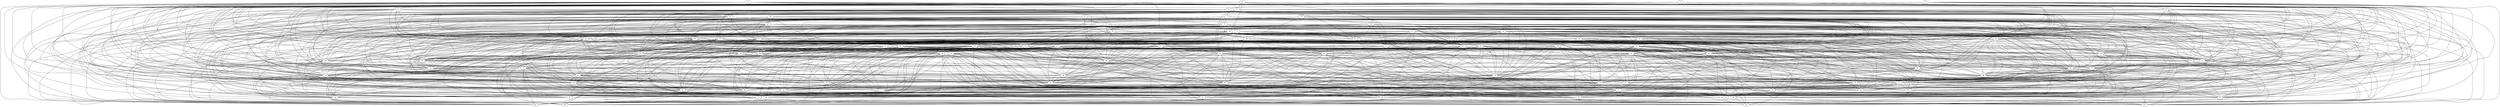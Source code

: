 graph g {0;1;2;3;4;5;6;7;8;9;10;11;12;13;14;15;16;17;18;19;20;21;22;23;24;25;26;27;28;29;30;31;32;33;34;35;36;37;38;39;40;41;42;43;44;45;46;47;48;49;50;51;52;53;54;55;56;57;58;59;60;61;62;63;64;65;66;67;68;69;70;71;72;73;74;75;76;77;78;79;80;81;82;83;84;85;86;87;88;89;90;91;92;93;94;95;96;97;98;99;0 -- 1;0 -- 4;0 -- 25;0 -- 30;0 -- 35;0 -- 40;0 -- 45;0 -- 51;0 -- 54;0 -- 56;0 -- 59;0 -- 61;0 -- 64;0 -- 66;0 -- 69;0 -- 71;0 -- 74;0 -- 75;0 -- 84;0 -- 86;0 -- 91;0 -- 99;1 -- 2;1 -- 26;1 -- 31;1 -- 36;1 -- 41;1 -- 46;1 -- 50;1 -- 52;1 -- 55;1 -- 57;1 -- 60;1 -- 62;1 -- 65;1 -- 67;1 -- 70;1 -- 72;1 -- 76;1 -- 80;1 -- 87;1 -- 92;1 -- 95;2 -- 3;2 -- 27;2 -- 32;2 -- 37;2 -- 42;2 -- 47;2 -- 51;2 -- 53;2 -- 56;2 -- 58;2 -- 61;2 -- 63;2 -- 66;2 -- 68;2 -- 71;2 -- 73;2 -- 77;2 -- 81;2 -- 88;2 -- 93;2 -- 96;3 -- 4;3 -- 28;3 -- 33;3 -- 38;3 -- 43;3 -- 48;3 -- 52;3 -- 54;3 -- 57;3 -- 59;3 -- 62;3 -- 64;3 -- 67;3 -- 69;3 -- 72;3 -- 74;3 -- 78;3 -- 82;3 -- 89;3 -- 94;3 -- 97;4 -- 29;4 -- 34;4 -- 39;4 -- 44;4 -- 49;4 -- 50;4 -- 53;4 -- 55;4 -- 58;4 -- 60;4 -- 63;4 -- 65;4 -- 68;4 -- 70;4 -- 73;4 -- 79;4 -- 83;4 -- 85;4 -- 90;4 -- 98;5 -- 6;5 -- 9;5 -- 25;5 -- 34;5 -- 38;5 -- 42;5 -- 46;5 -- 51;5 -- 53;5 -- 55;5 -- 57;5 -- 61;5 -- 64;5 -- 65;5 -- 68;5 -- 72;5 -- 74;5 -- 79;5 -- 80;5 -- 89;5 -- 91;5 -- 96;6 -- 7;6 -- 26;6 -- 30;6 -- 39;6 -- 43;6 -- 47;6 -- 52;6 -- 54;6 -- 56;6 -- 58;6 -- 60;6 -- 62;6 -- 66;6 -- 69;6 -- 70;6 -- 73;6 -- 75;6 -- 81;6 -- 85;6 -- 92;6 -- 97;7 -- 8;7 -- 27;7 -- 31;7 -- 35;7 -- 44;7 -- 48;7 -- 50;7 -- 53;7 -- 57;7 -- 59;7 -- 61;7 -- 63;7 -- 65;7 -- 67;7 -- 71;7 -- 74;7 -- 76;7 -- 82;7 -- 86;7 -- 93;7 -- 98;8 -- 9;8 -- 28;8 -- 32;8 -- 36;8 -- 40;8 -- 49;8 -- 51;8 -- 54;8 -- 55;8 -- 58;8 -- 62;8 -- 64;8 -- 66;8 -- 68;8 -- 70;8 -- 72;8 -- 77;8 -- 83;8 -- 87;8 -- 94;8 -- 99;9 -- 29;9 -- 33;9 -- 37;9 -- 41;9 -- 45;9 -- 50;9 -- 52;9 -- 56;9 -- 59;9 -- 60;9 -- 63;9 -- 67;9 -- 69;9 -- 71;9 -- 73;9 -- 78;9 -- 84;9 -- 88;9 -- 90;9 -- 95;10 -- 11;10 -- 14;10 -- 25;10 -- 33;10 -- 36;10 -- 44;10 -- 47;10 -- 52;10 -- 54;10 -- 55;10 -- 57;10 -- 60;10 -- 63;10 -- 66;10 -- 68;10 -- 71;10 -- 74;10 -- 76;10 -- 84;10 -- 85;10 -- 94;10 -- 96;11 -- 12;11 -- 26;11 -- 34;11 -- 37;11 -- 40;11 -- 48;11 -- 50;11 -- 53;11 -- 56;11 -- 58;11 -- 61;11 -- 64;11 -- 67;11 -- 69;11 -- 70;11 -- 72;11 -- 77;11 -- 80;11 -- 86;11 -- 90;11 -- 97;12 -- 13;12 -- 27;12 -- 30;12 -- 38;12 -- 41;12 -- 49;12 -- 51;12 -- 54;12 -- 57;12 -- 59;12 -- 60;12 -- 62;12 -- 65;12 -- 68;12 -- 71;12 -- 73;12 -- 78;12 -- 81;12 -- 87;12 -- 91;12 -- 98;13 -- 14;13 -- 28;13 -- 31;13 -- 39;13 -- 42;13 -- 45;13 -- 50;13 -- 52;13 -- 55;13 -- 58;13 -- 61;13 -- 63;13 -- 66;13 -- 69;13 -- 72;13 -- 74;13 -- 79;13 -- 82;13 -- 88;13 -- 92;13 -- 99;14 -- 29;14 -- 32;14 -- 35;14 -- 43;14 -- 46;14 -- 51;14 -- 53;14 -- 56;14 -- 59;14 -- 62;14 -- 64;14 -- 65;14 -- 67;14 -- 70;14 -- 73;14 -- 75;14 -- 83;14 -- 89;14 -- 93;14 -- 95;15 -- 16;15 -- 19;15 -- 25;15 -- 32;15 -- 39;15 -- 41;15 -- 48;15 -- 52;15 -- 54;15 -- 56;15 -- 59;15 -- 61;15 -- 63;15 -- 65;15 -- 68;15 -- 70;15 -- 72;15 -- 76;15 -- 81;15 -- 89;15 -- 90;15 -- 99;16 -- 17;16 -- 26;16 -- 33;16 -- 35;16 -- 42;16 -- 49;16 -- 50;16 -- 53;16 -- 55;16 -- 57;16 -- 62;16 -- 64;16 -- 66;16 -- 69;16 -- 71;16 -- 73;16 -- 77;16 -- 82;16 -- 85;16 -- 91;16 -- 95;17 -- 18;17 -- 27;17 -- 34;17 -- 36;17 -- 43;17 -- 45;17 -- 51;17 -- 54;17 -- 56;17 -- 58;17 -- 60;17 -- 63;17 -- 65;17 -- 67;17 -- 72;17 -- 74;17 -- 78;17 -- 83;17 -- 86;17 -- 92;17 -- 96;18 -- 19;18 -- 28;18 -- 30;18 -- 37;18 -- 44;18 -- 46;18 -- 50;18 -- 52;18 -- 57;18 -- 59;18 -- 61;18 -- 64;18 -- 66;18 -- 68;18 -- 70;18 -- 73;18 -- 79;18 -- 84;18 -- 87;18 -- 93;18 -- 97;19 -- 29;19 -- 31;19 -- 38;19 -- 40;19 -- 47;19 -- 51;19 -- 53;19 -- 55;19 -- 58;19 -- 60;19 -- 62;19 -- 67;19 -- 69;19 -- 71;19 -- 74;19 -- 75;19 -- 80;19 -- 88;19 -- 94;19 -- 98;20 -- 21;20 -- 24;20 -- 25;20 -- 31;20 -- 37;20 -- 43;20 -- 49;20 -- 51;20 -- 53;20 -- 57;20 -- 59;20 -- 60;20 -- 63;20 -- 66;20 -- 69;20 -- 70;20 -- 72;20 -- 79;20 -- 81;20 -- 86;20 -- 94;20 -- 95;21 -- 22;21 -- 26;21 -- 32;21 -- 38;21 -- 44;21 -- 45;21 -- 52;21 -- 54;21 -- 55;21 -- 58;21 -- 61;21 -- 64;21 -- 65;21 -- 67;21 -- 71;21 -- 73;21 -- 75;21 -- 82;21 -- 87;21 -- 90;21 -- 96;22 -- 23;22 -- 27;22 -- 33;22 -- 39;22 -- 40;22 -- 46;22 -- 50;22 -- 53;22 -- 56;22 -- 59;22 -- 60;22 -- 62;22 -- 66;22 -- 68;22 -- 72;22 -- 74;22 -- 76;22 -- 83;22 -- 88;22 -- 91;22 -- 97;23 -- 24;23 -- 28;23 -- 34;23 -- 35;23 -- 41;23 -- 47;23 -- 51;23 -- 54;23 -- 55;23 -- 57;23 -- 61;23 -- 63;23 -- 67;23 -- 69;23 -- 70;23 -- 73;23 -- 77;23 -- 84;23 -- 89;23 -- 92;23 -- 98;24 -- 29;24 -- 30;24 -- 36;24 -- 42;24 -- 48;24 -- 50;24 -- 52;24 -- 56;24 -- 58;24 -- 62;24 -- 64;24 -- 65;24 -- 68;24 -- 71;24 -- 74;24 -- 78;24 -- 80;24 -- 85;24 -- 93;24 -- 99;25 -- 27;25 -- 28;25 -- 50;25 -- 58;25 -- 62;25 -- 67;25 -- 73;25 -- 77;25 -- 78;25 -- 82;25 -- 83;25 -- 87;25 -- 88;25 -- 92;25 -- 93;25 -- 97;25 -- 98;26 -- 28;26 -- 29;26 -- 51;26 -- 59;26 -- 63;26 -- 68;26 -- 74;26 -- 78;26 -- 79;26 -- 83;26 -- 84;26 -- 88;26 -- 89;26 -- 93;26 -- 94;26 -- 98;26 -- 99;27 -- 29;27 -- 52;27 -- 55;27 -- 64;27 -- 69;27 -- 70;27 -- 75;27 -- 79;27 -- 80;27 -- 84;27 -- 85;27 -- 89;27 -- 90;27 -- 94;27 -- 95;27 -- 99;28 -- 53;28 -- 56;28 -- 60;28 -- 65;28 -- 71;28 -- 75;28 -- 76;28 -- 80;28 -- 81;28 -- 85;28 -- 86;28 -- 90;28 -- 91;28 -- 95;28 -- 96;29 -- 54;29 -- 57;29 -- 61;29 -- 66;29 -- 72;29 -- 76;29 -- 77;29 -- 81;29 -- 82;29 -- 86;29 -- 87;29 -- 91;29 -- 92;29 -- 96;29 -- 97;30 -- 32;30 -- 33;30 -- 53;30 -- 55;30 -- 63;30 -- 67;30 -- 72;30 -- 76;30 -- 77;30 -- 82;30 -- 83;30 -- 88;30 -- 89;30 -- 90;30 -- 94;30 -- 95;30 -- 96;31 -- 33;31 -- 34;31 -- 54;31 -- 56;31 -- 64;31 -- 68;31 -- 73;31 -- 77;31 -- 78;31 -- 83;31 -- 84;31 -- 85;31 -- 89;31 -- 90;31 -- 91;31 -- 96;31 -- 97;32 -- 34;32 -- 50;32 -- 57;32 -- 60;32 -- 69;32 -- 74;32 -- 78;32 -- 79;32 -- 80;32 -- 84;32 -- 85;32 -- 86;32 -- 91;32 -- 92;32 -- 97;32 -- 98;33 -- 51;33 -- 58;33 -- 61;33 -- 65;33 -- 70;33 -- 75;33 -- 79;33 -- 80;33 -- 81;33 -- 86;33 -- 87;33 -- 92;33 -- 93;33 -- 98;33 -- 99;34 -- 52;34 -- 59;34 -- 62;34 -- 66;34 -- 71;34 -- 75;34 -- 76;34 -- 81;34 -- 82;34 -- 87;34 -- 88;34 -- 93;34 -- 94;34 -- 95;34 -- 99;35 -- 37;35 -- 38;35 -- 52;35 -- 58;35 -- 60;35 -- 68;35 -- 72;35 -- 78;35 -- 79;35 -- 80;35 -- 81;35 -- 87;35 -- 88;35 -- 90;35 -- 94;35 -- 96;35 -- 97;36 -- 38;36 -- 39;36 -- 53;36 -- 59;36 -- 61;36 -- 69;36 -- 73;36 -- 75;36 -- 79;36 -- 81;36 -- 82;36 -- 88;36 -- 89;36 -- 90;36 -- 91;36 -- 97;36 -- 98;37 -- 39;37 -- 54;37 -- 55;37 -- 62;37 -- 65;37 -- 74;37 -- 75;37 -- 76;37 -- 82;37 -- 83;37 -- 85;37 -- 89;37 -- 91;37 -- 92;37 -- 98;37 -- 99;38 -- 50;38 -- 56;38 -- 63;38 -- 66;38 -- 70;38 -- 76;38 -- 77;38 -- 83;38 -- 84;38 -- 85;38 -- 86;38 -- 92;38 -- 93;38 -- 95;38 -- 99;39 -- 51;39 -- 57;39 -- 64;39 -- 67;39 -- 71;39 -- 77;39 -- 78;39 -- 80;39 -- 84;39 -- 86;39 -- 87;39 -- 93;39 -- 94;39 -- 95;39 -- 96;40 -- 42;40 -- 43;40 -- 52;40 -- 57;40 -- 63;40 -- 65;40 -- 73;40 -- 78;40 -- 79;40 -- 81;40 -- 82;40 -- 85;40 -- 89;40 -- 92;40 -- 93;40 -- 95;40 -- 96;41 -- 43;41 -- 44;41 -- 53;41 -- 58;41 -- 64;41 -- 66;41 -- 74;41 -- 75;41 -- 79;41 -- 82;41 -- 83;41 -- 85;41 -- 86;41 -- 93;41 -- 94;41 -- 96;41 -- 97;42 -- 44;42 -- 54;42 -- 59;42 -- 60;42 -- 67;42 -- 70;42 -- 75;42 -- 76;42 -- 83;42 -- 84;42 -- 86;42 -- 87;42 -- 90;42 -- 94;42 -- 97;42 -- 98;43 -- 50;43 -- 55;43 -- 61;43 -- 68;43 -- 71;43 -- 76;43 -- 77;43 -- 80;43 -- 84;43 -- 87;43 -- 88;43 -- 90;43 -- 91;43 -- 98;43 -- 99;44 -- 51;44 -- 56;44 -- 62;44 -- 69;44 -- 72;44 -- 77;44 -- 78;44 -- 80;44 -- 81;44 -- 88;44 -- 89;44 -- 91;44 -- 92;44 -- 95;44 -- 99;45 -- 47;45 -- 48;45 -- 53;45 -- 57;45 -- 62;45 -- 68;45 -- 70;45 -- 76;45 -- 77;45 -- 80;45 -- 81;45 -- 85;45 -- 89;45 -- 93;45 -- 94;45 -- 97;45 -- 98;46 -- 48;46 -- 49;46 -- 54;46 -- 58;46 -- 63;46 -- 69;46 -- 71;46 -- 77;46 -- 78;46 -- 81;46 -- 82;46 -- 85;46 -- 86;46 -- 90;46 -- 94;46 -- 98;46 -- 99;47 -- 49;47 -- 50;47 -- 59;47 -- 64;47 -- 65;47 -- 72;47 -- 78;47 -- 79;47 -- 82;47 -- 83;47 -- 86;47 -- 87;47 -- 90;47 -- 91;47 -- 95;47 -- 99;48 -- 51;48 -- 55;48 -- 60;48 -- 66;48 -- 73;48 -- 75;48 -- 79;48 -- 83;48 -- 84;48 -- 87;48 -- 88;48 -- 91;48 -- 92;48 -- 95;48 -- 96;49 -- 52;49 -- 56;49 -- 61;49 -- 67;49 -- 74;49 -- 75;49 -- 76;49 -- 80;49 -- 84;49 -- 88;49 -- 89;49 -- 92;49 -- 93;49 -- 96;49 -- 97;50 -- 51;50 -- 54;50 -- 75;50 -- 81;50 -- 89;50 -- 94;50 -- 96;51 -- 52;51 -- 76;51 -- 82;51 -- 85;51 -- 90;51 -- 97;52 -- 53;52 -- 77;52 -- 83;52 -- 86;52 -- 91;52 -- 98;53 -- 54;53 -- 78;53 -- 84;53 -- 87;53 -- 92;53 -- 99;54 -- 79;54 -- 80;54 -- 88;54 -- 93;54 -- 95;55 -- 56;55 -- 59;55 -- 78;55 -- 81;55 -- 86;55 -- 93;55 -- 97;56 -- 57;56 -- 79;56 -- 82;56 -- 87;56 -- 94;56 -- 98;57 -- 58;57 -- 75;57 -- 83;57 -- 88;57 -- 90;57 -- 99;58 -- 59;58 -- 76;58 -- 84;58 -- 89;58 -- 91;58 -- 95;59 -- 77;59 -- 80;59 -- 85;59 -- 92;59 -- 96;60 -- 61;60 -- 64;60 -- 77;60 -- 82;60 -- 89;60 -- 93;60 -- 99;61 -- 62;61 -- 78;61 -- 83;61 -- 85;61 -- 94;61 -- 95;62 -- 63;62 -- 79;62 -- 84;62 -- 86;62 -- 90;62 -- 96;63 -- 64;63 -- 75;63 -- 80;63 -- 87;63 -- 91;63 -- 97;64 -- 76;64 -- 81;64 -- 88;64 -- 92;64 -- 98;65 -- 66;65 -- 69;65 -- 77;65 -- 84;65 -- 88;65 -- 94;65 -- 97;66 -- 67;66 -- 78;66 -- 80;66 -- 89;66 -- 90;66 -- 98;67 -- 68;67 -- 79;67 -- 81;67 -- 85;67 -- 91;67 -- 99;68 -- 69;68 -- 75;68 -- 82;68 -- 86;68 -- 92;68 -- 95;69 -- 76;69 -- 83;69 -- 87;69 -- 93;69 -- 96;70 -- 71;70 -- 74;70 -- 78;70 -- 82;70 -- 88;70 -- 91;70 -- 96;71 -- 72;71 -- 79;71 -- 83;71 -- 89;71 -- 92;71 -- 97;72 -- 73;72 -- 75;72 -- 84;72 -- 85;72 -- 93;72 -- 98;73 -- 74;73 -- 76;73 -- 80;73 -- 86;73 -- 94;73 -- 99;74 -- 77;74 -- 81;74 -- 87;74 -- 90;74 -- 95;75 -- 77;75 -- 78;76 -- 78;76 -- 79;77 -- 79;80 -- 82;80 -- 83;81 -- 83;81 -- 84;82 -- 84;85 -- 87;85 -- 88;86 -- 88;86 -- 89;87 -- 89;90 -- 92;90 -- 93;91 -- 93;91 -- 94;92 -- 94;95 -- 97;95 -- 98;96 -- 98;96 -- 99;97 -- 99;}